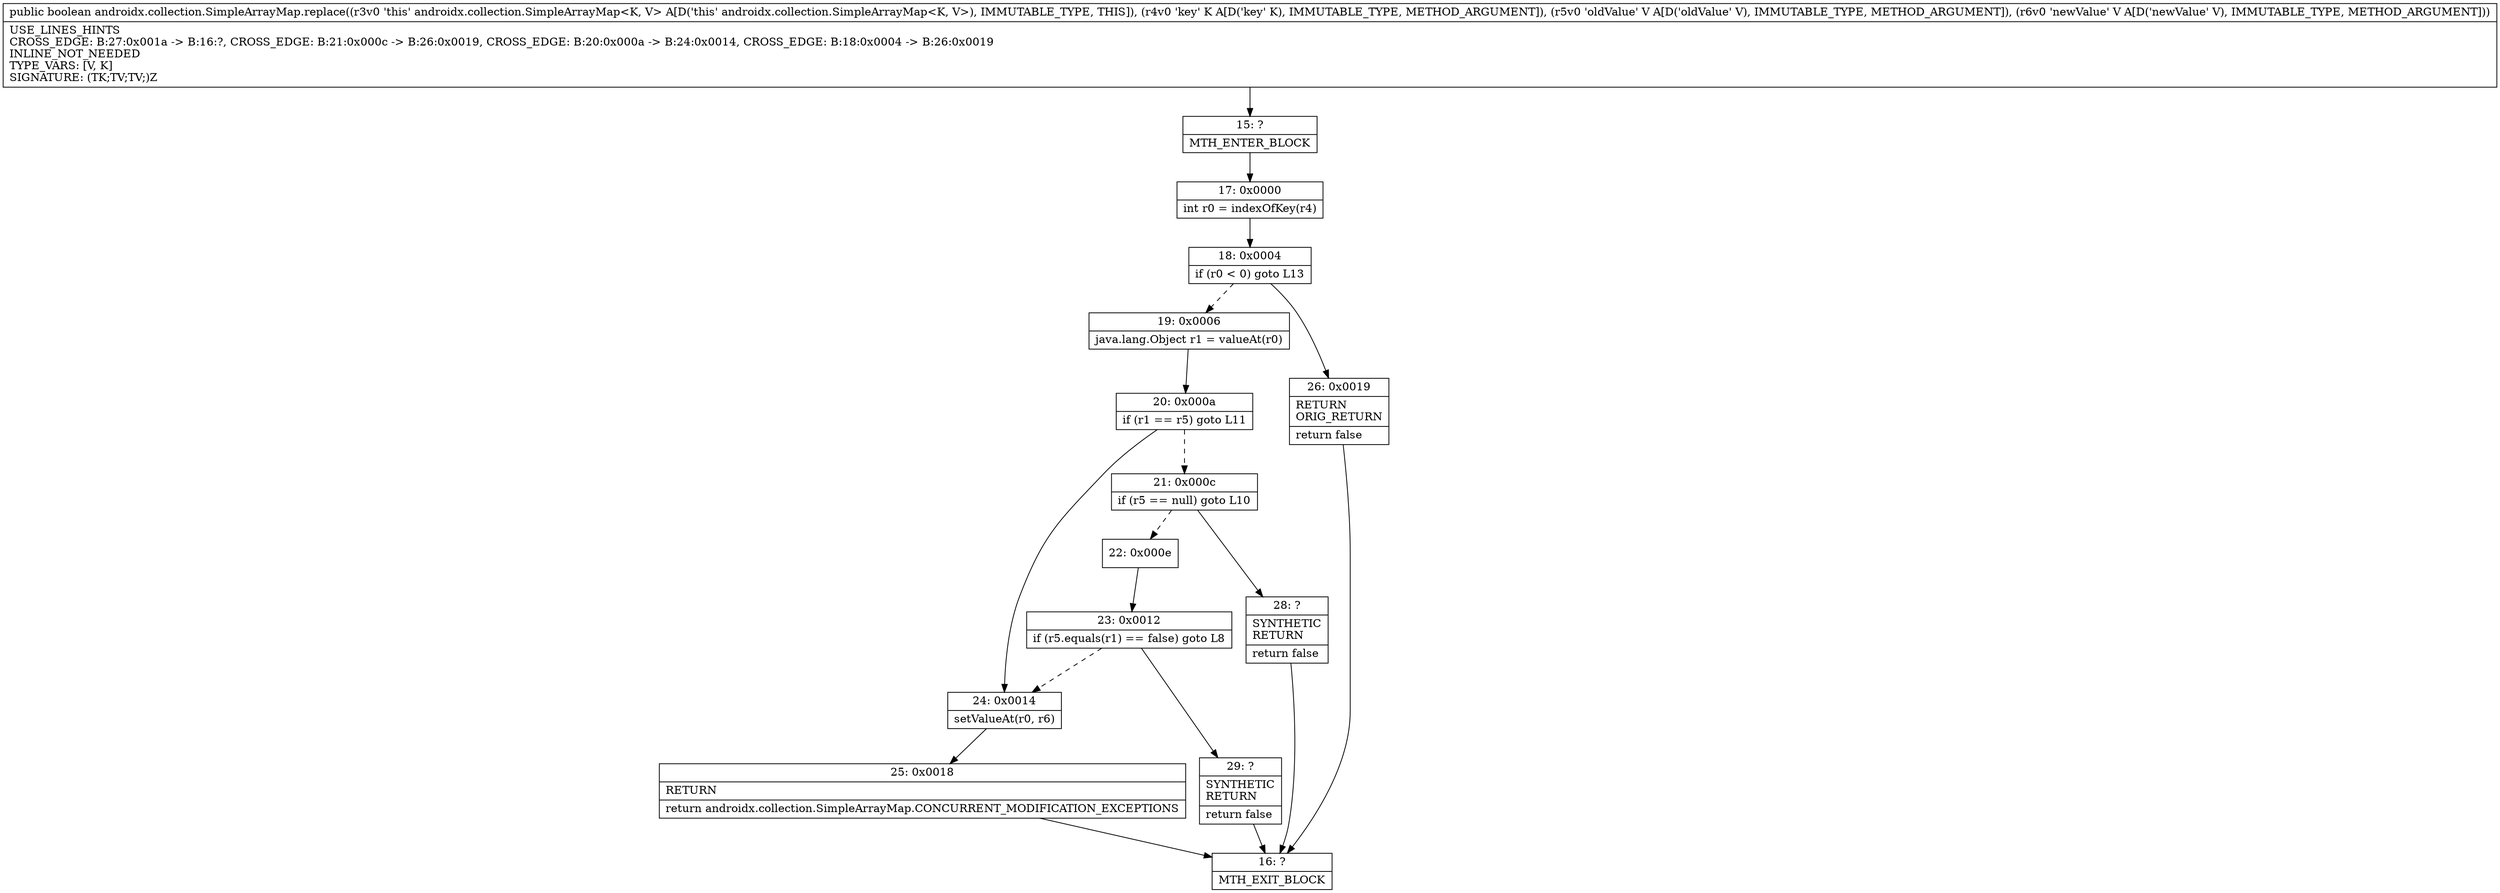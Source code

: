 digraph "CFG forandroidx.collection.SimpleArrayMap.replace(Ljava\/lang\/Object;Ljava\/lang\/Object;Ljava\/lang\/Object;)Z" {
Node_15 [shape=record,label="{15\:\ ?|MTH_ENTER_BLOCK\l}"];
Node_17 [shape=record,label="{17\:\ 0x0000|int r0 = indexOfKey(r4)\l}"];
Node_18 [shape=record,label="{18\:\ 0x0004|if (r0 \< 0) goto L13\l}"];
Node_19 [shape=record,label="{19\:\ 0x0006|java.lang.Object r1 = valueAt(r0)\l}"];
Node_20 [shape=record,label="{20\:\ 0x000a|if (r1 == r5) goto L11\l}"];
Node_21 [shape=record,label="{21\:\ 0x000c|if (r5 == null) goto L10\l}"];
Node_22 [shape=record,label="{22\:\ 0x000e}"];
Node_23 [shape=record,label="{23\:\ 0x0012|if (r5.equals(r1) == false) goto L8\l}"];
Node_29 [shape=record,label="{29\:\ ?|SYNTHETIC\lRETURN\l|return false\l}"];
Node_16 [shape=record,label="{16\:\ ?|MTH_EXIT_BLOCK\l}"];
Node_28 [shape=record,label="{28\:\ ?|SYNTHETIC\lRETURN\l|return false\l}"];
Node_24 [shape=record,label="{24\:\ 0x0014|setValueAt(r0, r6)\l}"];
Node_25 [shape=record,label="{25\:\ 0x0018|RETURN\l|return androidx.collection.SimpleArrayMap.CONCURRENT_MODIFICATION_EXCEPTIONS\l}"];
Node_26 [shape=record,label="{26\:\ 0x0019|RETURN\lORIG_RETURN\l|return false\l}"];
MethodNode[shape=record,label="{public boolean androidx.collection.SimpleArrayMap.replace((r3v0 'this' androidx.collection.SimpleArrayMap\<K, V\> A[D('this' androidx.collection.SimpleArrayMap\<K, V\>), IMMUTABLE_TYPE, THIS]), (r4v0 'key' K A[D('key' K), IMMUTABLE_TYPE, METHOD_ARGUMENT]), (r5v0 'oldValue' V A[D('oldValue' V), IMMUTABLE_TYPE, METHOD_ARGUMENT]), (r6v0 'newValue' V A[D('newValue' V), IMMUTABLE_TYPE, METHOD_ARGUMENT]))  | USE_LINES_HINTS\lCROSS_EDGE: B:27:0x001a \-\> B:16:?, CROSS_EDGE: B:21:0x000c \-\> B:26:0x0019, CROSS_EDGE: B:20:0x000a \-\> B:24:0x0014, CROSS_EDGE: B:18:0x0004 \-\> B:26:0x0019\lINLINE_NOT_NEEDED\lTYPE_VARS: [V, K]\lSIGNATURE: (TK;TV;TV;)Z\l}"];
MethodNode -> Node_15;Node_15 -> Node_17;
Node_17 -> Node_18;
Node_18 -> Node_19[style=dashed];
Node_18 -> Node_26;
Node_19 -> Node_20;
Node_20 -> Node_21[style=dashed];
Node_20 -> Node_24;
Node_21 -> Node_22[style=dashed];
Node_21 -> Node_28;
Node_22 -> Node_23;
Node_23 -> Node_24[style=dashed];
Node_23 -> Node_29;
Node_29 -> Node_16;
Node_28 -> Node_16;
Node_24 -> Node_25;
Node_25 -> Node_16;
Node_26 -> Node_16;
}


